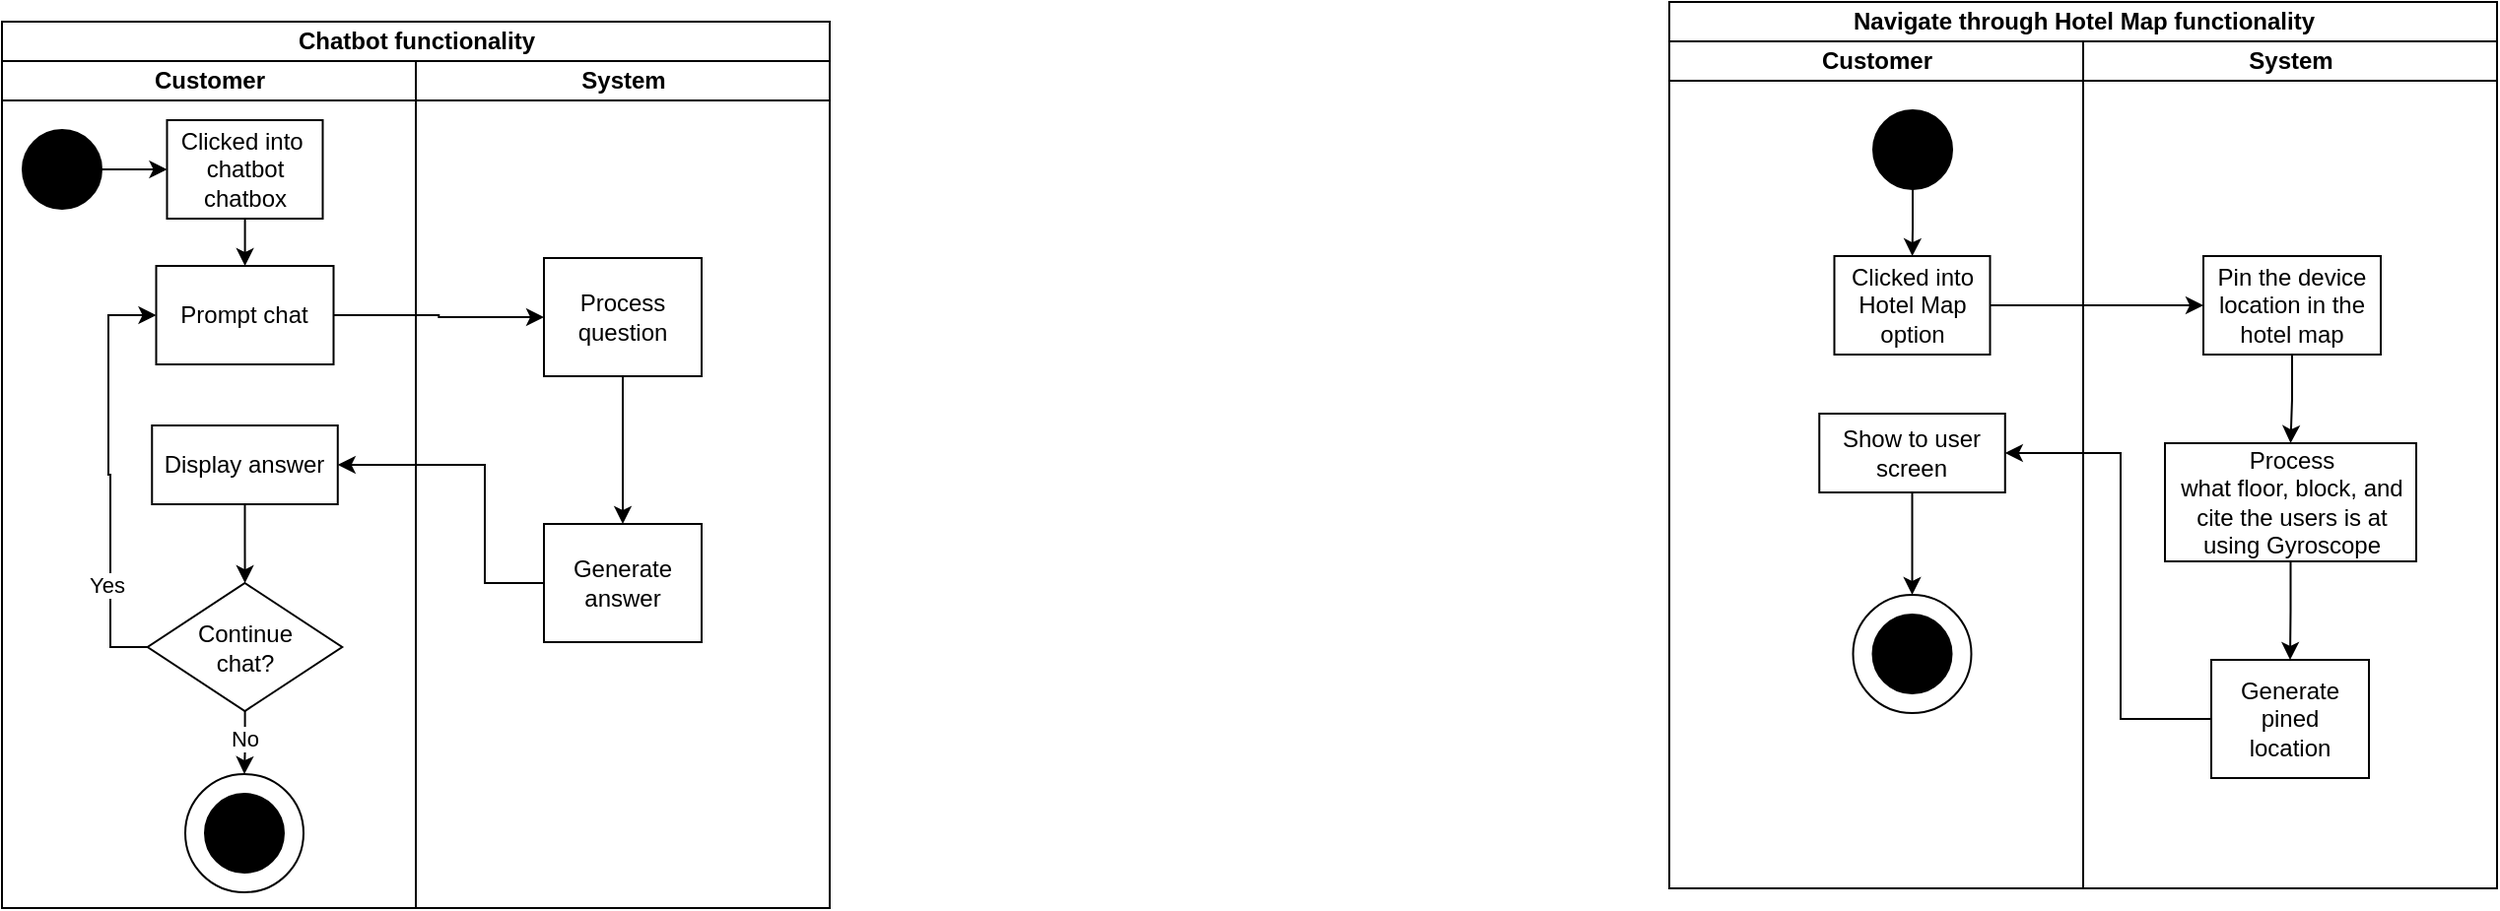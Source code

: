 <mxfile version="25.0.3">
  <diagram id="prtHgNgQTEPvFCAcTncT" name="ISWE - Case Activity Diagram">
    <mxGraphModel dx="1744" dy="1084" grid="1" gridSize="10" guides="1" tooltips="1" connect="1" arrows="1" fold="1" page="1" pageScale="1" pageWidth="827" pageHeight="1169" math="0" shadow="0">
      <root>
        <mxCell id="0" />
        <mxCell id="1" parent="0" />
        <mxCell id="dNxyNK7c78bLwvsdeMH5-19" value="Chatbot functionality" style="swimlane;html=1;childLayout=stackLayout;resizeParent=1;resizeParentMax=0;horizontal=0;startSize=20;horizontalStack=0;rotation=90;" parent="1" vertex="1">
          <mxGeometry x="170" y="200" width="450" height="420" as="geometry" />
        </mxCell>
        <mxCell id="dNxyNK7c78bLwvsdeMH5-21" value="System" style="swimlane;html=1;startSize=20;horizontal=0;rotation=90;" parent="1" vertex="1">
          <mxGeometry x="285" y="315" width="430" height="210" as="geometry" />
        </mxCell>
        <mxCell id="v3djkxihJ2RpdXpuDqz0-36" style="edgeStyle=orthogonalEdgeStyle;rounded=0;orthogonalLoop=1;jettySize=auto;html=1;" edge="1" parent="dNxyNK7c78bLwvsdeMH5-21" source="dNxyNK7c78bLwvsdeMH5-26" target="v3djkxihJ2RpdXpuDqz0-34">
          <mxGeometry relative="1" as="geometry" />
        </mxCell>
        <mxCell id="dNxyNK7c78bLwvsdeMH5-26" value="Process question" style="rounded=0;whiteSpace=wrap;html=1;fontFamily=Helvetica;fontSize=12;fontColor=#000000;align=center;rotation=0;" parent="dNxyNK7c78bLwvsdeMH5-21" vertex="1">
          <mxGeometry x="175" y="-10" width="80" height="60" as="geometry" />
        </mxCell>
        <mxCell id="v3djkxihJ2RpdXpuDqz0-34" value="Generate&lt;div&gt;answer&lt;/div&gt;" style="rounded=0;whiteSpace=wrap;html=1;fontFamily=Helvetica;fontSize=12;fontColor=#000000;align=center;rotation=0;" vertex="1" parent="dNxyNK7c78bLwvsdeMH5-21">
          <mxGeometry x="175" y="125" width="80" height="60" as="geometry" />
        </mxCell>
        <mxCell id="dNxyNK7c78bLwvsdeMH5-20" value="Customer" style="swimlane;html=1;startSize=20;horizontal=0;rotation=90;" parent="1" vertex="1">
          <mxGeometry x="75" y="315" width="430" height="210" as="geometry" />
        </mxCell>
        <mxCell id="v3djkxihJ2RpdXpuDqz0-22" style="edgeStyle=orthogonalEdgeStyle;rounded=0;orthogonalLoop=1;jettySize=auto;html=1;" edge="1" parent="dNxyNK7c78bLwvsdeMH5-20" source="dNxyNK7c78bLwvsdeMH5-23" target="v3djkxihJ2RpdXpuDqz0-21">
          <mxGeometry relative="1" as="geometry" />
        </mxCell>
        <mxCell id="dNxyNK7c78bLwvsdeMH5-23" value="" style="ellipse;whiteSpace=wrap;html=1;rotation=0;fillColor=#000000;" parent="dNxyNK7c78bLwvsdeMH5-20" vertex="1">
          <mxGeometry x="120.5" y="-75" width="40" height="40" as="geometry" />
        </mxCell>
        <mxCell id="dNxyNK7c78bLwvsdeMH5-24" value="Prompt chat" style="rounded=0;whiteSpace=wrap;html=1;fontFamily=Helvetica;fontSize=12;fontColor=#000000;align=center;rotation=0;" parent="dNxyNK7c78bLwvsdeMH5-20" vertex="1">
          <mxGeometry x="188.25" y="-6" width="90" height="50" as="geometry" />
        </mxCell>
        <mxCell id="v3djkxihJ2RpdXpuDqz0-26" style="edgeStyle=orthogonalEdgeStyle;rounded=0;orthogonalLoop=1;jettySize=auto;html=1;" edge="1" parent="dNxyNK7c78bLwvsdeMH5-20" source="dNxyNK7c78bLwvsdeMH5-30" target="v3djkxihJ2RpdXpuDqz0-9">
          <mxGeometry relative="1" as="geometry" />
        </mxCell>
        <mxCell id="dNxyNK7c78bLwvsdeMH5-30" value="Display answer" style="rounded=0;whiteSpace=wrap;html=1;fontFamily=Helvetica;fontSize=12;fontColor=#000000;align=center;rotation=0;" parent="dNxyNK7c78bLwvsdeMH5-20" vertex="1">
          <mxGeometry x="186.13" y="75" width="94.25" height="40" as="geometry" />
        </mxCell>
        <mxCell id="v3djkxihJ2RpdXpuDqz0-23" style="edgeStyle=orthogonalEdgeStyle;rounded=0;orthogonalLoop=1;jettySize=auto;html=1;" edge="1" parent="dNxyNK7c78bLwvsdeMH5-20" source="v3djkxihJ2RpdXpuDqz0-21" target="dNxyNK7c78bLwvsdeMH5-24">
          <mxGeometry relative="1" as="geometry" />
        </mxCell>
        <mxCell id="v3djkxihJ2RpdXpuDqz0-21" value="Clicked into&amp;nbsp;&lt;div&gt;chatbot chatbox&lt;/div&gt;" style="rounded=0;whiteSpace=wrap;html=1;fontFamily=Helvetica;fontSize=12;fontColor=#000000;align=center;rotation=0;" vertex="1" parent="dNxyNK7c78bLwvsdeMH5-20">
          <mxGeometry x="193.75" y="-80" width="79" height="50" as="geometry" />
        </mxCell>
        <mxCell id="v3djkxihJ2RpdXpuDqz0-28" style="edgeStyle=orthogonalEdgeStyle;rounded=0;orthogonalLoop=1;jettySize=auto;html=1;entryX=0;entryY=0.5;entryDx=0;entryDy=0;" edge="1" parent="dNxyNK7c78bLwvsdeMH5-20" source="v3djkxihJ2RpdXpuDqz0-9" target="dNxyNK7c78bLwvsdeMH5-24">
          <mxGeometry relative="1" as="geometry">
            <Array as="points">
              <mxPoint x="165" y="188" />
              <mxPoint x="165" y="100" />
              <mxPoint x="164" y="100" />
              <mxPoint x="164" y="19" />
            </Array>
          </mxGeometry>
        </mxCell>
        <mxCell id="v3djkxihJ2RpdXpuDqz0-29" value="Yes" style="edgeLabel;html=1;align=center;verticalAlign=middle;resizable=0;points=[];" vertex="1" connectable="0" parent="v3djkxihJ2RpdXpuDqz0-28">
          <mxGeometry x="-0.518" y="2" relative="1" as="geometry">
            <mxPoint as="offset" />
          </mxGeometry>
        </mxCell>
        <mxCell id="v3djkxihJ2RpdXpuDqz0-9" value="Continue&lt;div&gt;chat?&lt;/div&gt;" style="rhombus;whiteSpace=wrap;html=1;" vertex="1" parent="dNxyNK7c78bLwvsdeMH5-20">
          <mxGeometry x="183.88" y="155" width="98.75" height="65" as="geometry" />
        </mxCell>
        <mxCell id="v3djkxihJ2RpdXpuDqz0-3" value="" style="group" vertex="1" connectable="0" parent="1">
          <mxGeometry x="278" y="567" width="60" height="60" as="geometry" />
        </mxCell>
        <mxCell id="v3djkxihJ2RpdXpuDqz0-1" value="" style="ellipse;whiteSpace=wrap;html=1;aspect=fixed;" vertex="1" parent="v3djkxihJ2RpdXpuDqz0-3">
          <mxGeometry width="60" height="60" as="geometry" />
        </mxCell>
        <mxCell id="dNxyNK7c78bLwvsdeMH5-32" value="" style="ellipse;whiteSpace=wrap;html=1;rotation=0;fillColor=#000000;" parent="v3djkxihJ2RpdXpuDqz0-3" vertex="1">
          <mxGeometry x="10" y="10" width="40" height="40" as="geometry" />
        </mxCell>
        <mxCell id="v3djkxihJ2RpdXpuDqz0-24" style="edgeStyle=orthogonalEdgeStyle;rounded=0;orthogonalLoop=1;jettySize=auto;html=1;" edge="1" parent="1" source="dNxyNK7c78bLwvsdeMH5-24" target="dNxyNK7c78bLwvsdeMH5-26">
          <mxGeometry relative="1" as="geometry" />
        </mxCell>
        <mxCell id="v3djkxihJ2RpdXpuDqz0-32" style="edgeStyle=orthogonalEdgeStyle;rounded=0;orthogonalLoop=1;jettySize=auto;html=1;entryX=0.5;entryY=0;entryDx=0;entryDy=0;" edge="1" parent="1" source="v3djkxihJ2RpdXpuDqz0-9" target="v3djkxihJ2RpdXpuDqz0-1">
          <mxGeometry relative="1" as="geometry" />
        </mxCell>
        <mxCell id="v3djkxihJ2RpdXpuDqz0-33" value="No" style="edgeLabel;html=1;align=center;verticalAlign=middle;resizable=0;points=[];" vertex="1" connectable="0" parent="v3djkxihJ2RpdXpuDqz0-32">
          <mxGeometry x="-0.282" y="-1" relative="1" as="geometry">
            <mxPoint y="2" as="offset" />
          </mxGeometry>
        </mxCell>
        <mxCell id="v3djkxihJ2RpdXpuDqz0-37" style="edgeStyle=orthogonalEdgeStyle;rounded=0;orthogonalLoop=1;jettySize=auto;html=1;entryX=1;entryY=0.5;entryDx=0;entryDy=0;" edge="1" parent="1" source="v3djkxihJ2RpdXpuDqz0-34" target="dNxyNK7c78bLwvsdeMH5-30">
          <mxGeometry relative="1" as="geometry">
            <Array as="points">
              <mxPoint x="430" y="470" />
              <mxPoint x="430" y="410" />
            </Array>
          </mxGeometry>
        </mxCell>
        <mxCell id="v3djkxihJ2RpdXpuDqz0-38" value="Navigate through Hotel Map functionality" style="swimlane;html=1;childLayout=stackLayout;resizeParent=1;resizeParentMax=0;horizontal=0;startSize=20;horizontalStack=0;rotation=90;" vertex="1" parent="1">
          <mxGeometry x="1016" y="190" width="450" height="420" as="geometry" />
        </mxCell>
        <mxCell id="v3djkxihJ2RpdXpuDqz0-39" value="System" style="swimlane;html=1;startSize=20;horizontal=0;rotation=90;" vertex="1" parent="1">
          <mxGeometry x="1131" y="305" width="430" height="210" as="geometry" />
        </mxCell>
        <mxCell id="v3djkxihJ2RpdXpuDqz0-40" style="edgeStyle=orthogonalEdgeStyle;rounded=0;orthogonalLoop=1;jettySize=auto;html=1;" edge="1" parent="v3djkxihJ2RpdXpuDqz0-39" source="v3djkxihJ2RpdXpuDqz0-41" target="v3djkxihJ2RpdXpuDqz0-42">
          <mxGeometry relative="1" as="geometry" />
        </mxCell>
        <mxCell id="v3djkxihJ2RpdXpuDqz0-41" value="Process&lt;div&gt;what floor, block, and cite the users is at using Gyroscope&lt;/div&gt;" style="rounded=0;whiteSpace=wrap;html=1;fontFamily=Helvetica;fontSize=12;fontColor=#000000;align=center;rotation=0;" vertex="1" parent="v3djkxihJ2RpdXpuDqz0-39">
          <mxGeometry x="151.5" y="94" width="127.5" height="60" as="geometry" />
        </mxCell>
        <mxCell id="v3djkxihJ2RpdXpuDqz0-42" value="Generate pined&lt;div&gt;location&lt;/div&gt;" style="rounded=0;whiteSpace=wrap;html=1;fontFamily=Helvetica;fontSize=12;fontColor=#000000;align=center;rotation=0;" vertex="1" parent="v3djkxihJ2RpdXpuDqz0-39">
          <mxGeometry x="175" y="204" width="80" height="60" as="geometry" />
        </mxCell>
        <mxCell id="v3djkxihJ2RpdXpuDqz0-43" value="Customer" style="swimlane;html=1;startSize=20;horizontal=0;rotation=90;" vertex="1" parent="1">
          <mxGeometry x="921" y="305" width="430" height="210" as="geometry" />
        </mxCell>
        <mxCell id="v3djkxihJ2RpdXpuDqz0-62" style="edgeStyle=orthogonalEdgeStyle;rounded=0;orthogonalLoop=1;jettySize=auto;html=1;" edge="1" parent="v3djkxihJ2RpdXpuDqz0-43" source="v3djkxihJ2RpdXpuDqz0-45" target="v3djkxihJ2RpdXpuDqz0-50">
          <mxGeometry relative="1" as="geometry" />
        </mxCell>
        <mxCell id="v3djkxihJ2RpdXpuDqz0-45" value="" style="ellipse;whiteSpace=wrap;html=1;rotation=0;fillColor=#000000;" vertex="1" parent="v3djkxihJ2RpdXpuDqz0-43">
          <mxGeometry x="213.5" y="-75" width="40" height="40" as="geometry" />
        </mxCell>
        <mxCell id="v3djkxihJ2RpdXpuDqz0-48" value="Show to user&lt;div&gt;screen&lt;/div&gt;" style="rounded=0;whiteSpace=wrap;html=1;fontFamily=Helvetica;fontSize=12;fontColor=#000000;align=center;rotation=0;" vertex="1" parent="v3djkxihJ2RpdXpuDqz0-43">
          <mxGeometry x="186.13" y="79" width="94.25" height="40" as="geometry" />
        </mxCell>
        <mxCell id="v3djkxihJ2RpdXpuDqz0-50" value="Clicked into&lt;div&gt;Hotel Map&lt;/div&gt;&lt;div&gt;option&lt;/div&gt;" style="rounded=0;whiteSpace=wrap;html=1;fontFamily=Helvetica;fontSize=12;fontColor=#000000;align=center;rotation=0;" vertex="1" parent="v3djkxihJ2RpdXpuDqz0-43">
          <mxGeometry x="193.75" y="-1" width="79" height="50" as="geometry" />
        </mxCell>
        <mxCell id="v3djkxihJ2RpdXpuDqz0-54" value="" style="group" vertex="1" connectable="0" parent="v3djkxihJ2RpdXpuDqz0-43">
          <mxGeometry x="203.25" y="171" width="60" height="60" as="geometry" />
        </mxCell>
        <mxCell id="v3djkxihJ2RpdXpuDqz0-55" value="" style="ellipse;whiteSpace=wrap;html=1;aspect=fixed;" vertex="1" parent="v3djkxihJ2RpdXpuDqz0-54">
          <mxGeometry width="60" height="60" as="geometry" />
        </mxCell>
        <mxCell id="v3djkxihJ2RpdXpuDqz0-56" value="" style="ellipse;whiteSpace=wrap;html=1;rotation=0;fillColor=#000000;" vertex="1" parent="v3djkxihJ2RpdXpuDqz0-54">
          <mxGeometry x="10" y="10" width="40" height="40" as="geometry" />
        </mxCell>
        <mxCell id="v3djkxihJ2RpdXpuDqz0-47" style="edgeStyle=orthogonalEdgeStyle;rounded=0;orthogonalLoop=1;jettySize=auto;html=1;entryX=0.5;entryY=0;entryDx=0;entryDy=0;" edge="1" parent="v3djkxihJ2RpdXpuDqz0-43" source="v3djkxihJ2RpdXpuDqz0-48" target="v3djkxihJ2RpdXpuDqz0-55">
          <mxGeometry relative="1" as="geometry">
            <mxPoint x="233" y="95.003" as="targetPoint" />
          </mxGeometry>
        </mxCell>
        <mxCell id="v3djkxihJ2RpdXpuDqz0-63" style="edgeStyle=orthogonalEdgeStyle;rounded=0;orthogonalLoop=1;jettySize=auto;html=1;" edge="1" parent="1" source="v3djkxihJ2RpdXpuDqz0-46" target="v3djkxihJ2RpdXpuDqz0-41">
          <mxGeometry relative="1" as="geometry" />
        </mxCell>
        <mxCell id="v3djkxihJ2RpdXpuDqz0-46" value="Pin the device&lt;div&gt;location in the hotel map&lt;/div&gt;" style="rounded=0;whiteSpace=wrap;html=1;fontFamily=Helvetica;fontSize=12;fontColor=#000000;align=center;rotation=0;" vertex="1" parent="1">
          <mxGeometry x="1302" y="304" width="90" height="50" as="geometry" />
        </mxCell>
        <mxCell id="v3djkxihJ2RpdXpuDqz0-49" style="edgeStyle=orthogonalEdgeStyle;rounded=0;orthogonalLoop=1;jettySize=auto;html=1;" edge="1" parent="1" source="v3djkxihJ2RpdXpuDqz0-50" target="v3djkxihJ2RpdXpuDqz0-46">
          <mxGeometry relative="1" as="geometry" />
        </mxCell>
        <mxCell id="v3djkxihJ2RpdXpuDqz0-64" style="edgeStyle=orthogonalEdgeStyle;rounded=0;orthogonalLoop=1;jettySize=auto;html=1;" edge="1" parent="1" source="v3djkxihJ2RpdXpuDqz0-42" target="v3djkxihJ2RpdXpuDqz0-48">
          <mxGeometry relative="1" as="geometry">
            <Array as="points">
              <mxPoint x="1260" y="539" />
              <mxPoint x="1260" y="404" />
            </Array>
          </mxGeometry>
        </mxCell>
      </root>
    </mxGraphModel>
  </diagram>
</mxfile>
